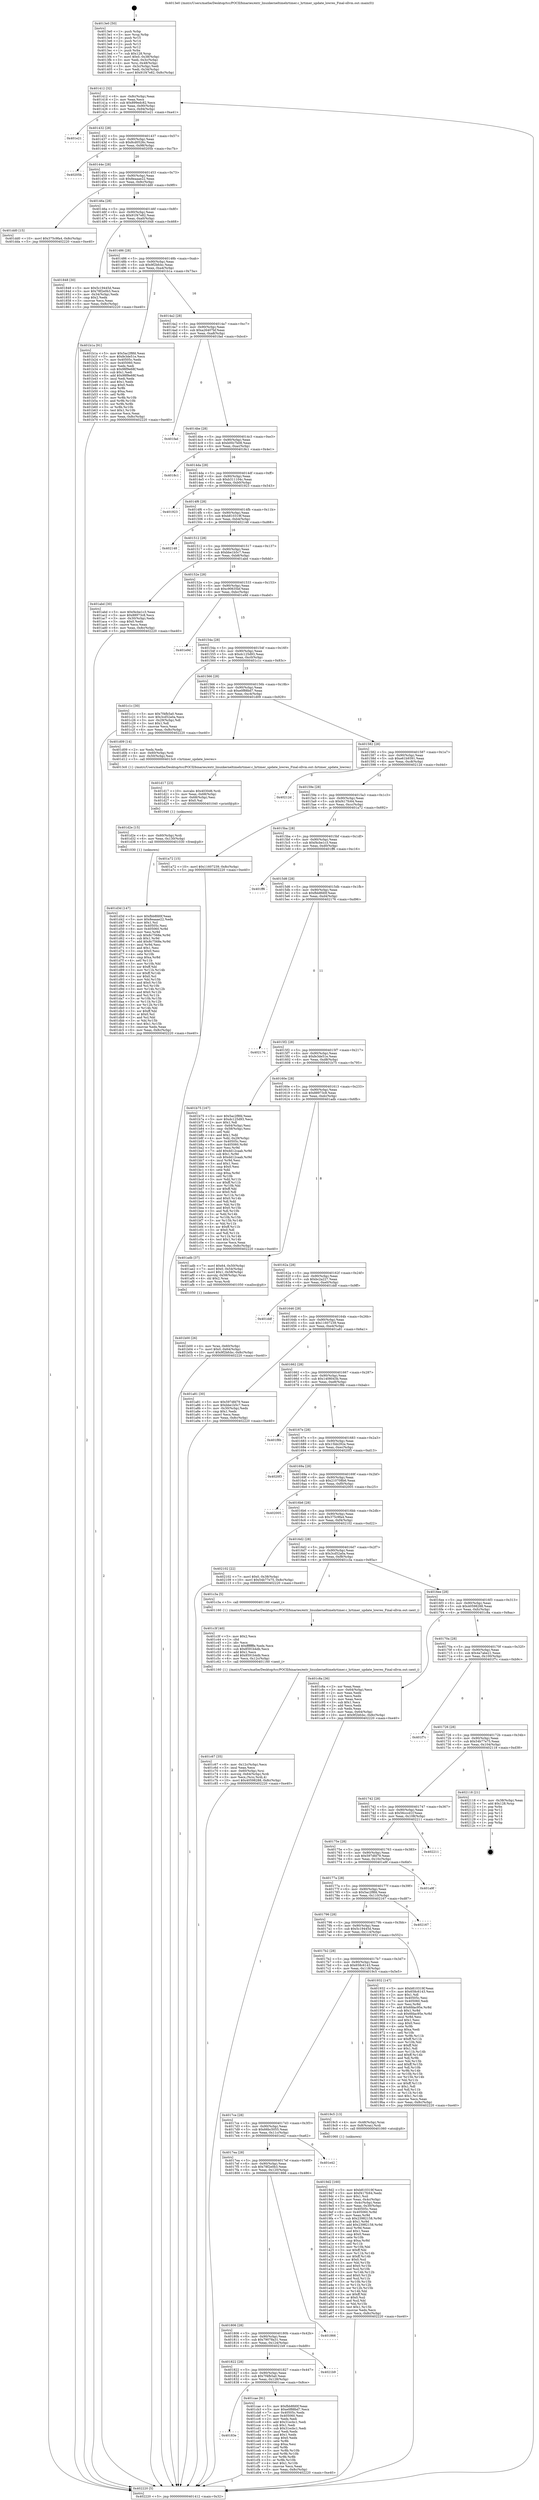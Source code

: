 digraph "0x4013e0" {
  label = "0x4013e0 (/mnt/c/Users/mathe/Desktop/tcc/POCII/binaries/extr_linuxkerneltimehrtimer.c_hrtimer_update_lowres_Final-ollvm.out::main(0))"
  labelloc = "t"
  node[shape=record]

  Entry [label="",width=0.3,height=0.3,shape=circle,fillcolor=black,style=filled]
  "0x401412" [label="{
     0x401412 [32]\l
     | [instrs]\l
     &nbsp;&nbsp;0x401412 \<+6\>: mov -0x8c(%rbp),%eax\l
     &nbsp;&nbsp;0x401418 \<+2\>: mov %eax,%ecx\l
     &nbsp;&nbsp;0x40141a \<+6\>: sub $0x899edc82,%ecx\l
     &nbsp;&nbsp;0x401420 \<+6\>: mov %eax,-0x90(%rbp)\l
     &nbsp;&nbsp;0x401426 \<+6\>: mov %ecx,-0x94(%rbp)\l
     &nbsp;&nbsp;0x40142c \<+6\>: je 0000000000401e21 \<main+0xa41\>\l
  }"]
  "0x401e21" [label="{
     0x401e21\l
  }", style=dashed]
  "0x401432" [label="{
     0x401432 [28]\l
     | [instrs]\l
     &nbsp;&nbsp;0x401432 \<+5\>: jmp 0000000000401437 \<main+0x57\>\l
     &nbsp;&nbsp;0x401437 \<+6\>: mov -0x90(%rbp),%eax\l
     &nbsp;&nbsp;0x40143d \<+5\>: sub $0x8cd0526c,%eax\l
     &nbsp;&nbsp;0x401442 \<+6\>: mov %eax,-0x98(%rbp)\l
     &nbsp;&nbsp;0x401448 \<+6\>: je 000000000040205b \<main+0xc7b\>\l
  }"]
  Exit [label="",width=0.3,height=0.3,shape=circle,fillcolor=black,style=filled,peripheries=2]
  "0x40205b" [label="{
     0x40205b\l
  }", style=dashed]
  "0x40144e" [label="{
     0x40144e [28]\l
     | [instrs]\l
     &nbsp;&nbsp;0x40144e \<+5\>: jmp 0000000000401453 \<main+0x73\>\l
     &nbsp;&nbsp;0x401453 \<+6\>: mov -0x90(%rbp),%eax\l
     &nbsp;&nbsp;0x401459 \<+5\>: sub $0x8eaaae22,%eax\l
     &nbsp;&nbsp;0x40145e \<+6\>: mov %eax,-0x9c(%rbp)\l
     &nbsp;&nbsp;0x401464 \<+6\>: je 0000000000401dd0 \<main+0x9f0\>\l
  }"]
  "0x401d3d" [label="{
     0x401d3d [147]\l
     | [instrs]\l
     &nbsp;&nbsp;0x401d3d \<+5\>: mov $0xfbb8fd0f,%eax\l
     &nbsp;&nbsp;0x401d42 \<+5\>: mov $0x8eaaae22,%edx\l
     &nbsp;&nbsp;0x401d47 \<+2\>: mov $0x1,%cl\l
     &nbsp;&nbsp;0x401d49 \<+7\>: mov 0x40505c,%esi\l
     &nbsp;&nbsp;0x401d50 \<+8\>: mov 0x405060,%r8d\l
     &nbsp;&nbsp;0x401d58 \<+3\>: mov %esi,%r9d\l
     &nbsp;&nbsp;0x401d5b \<+7\>: sub $0x8c7568e,%r9d\l
     &nbsp;&nbsp;0x401d62 \<+4\>: sub $0x1,%r9d\l
     &nbsp;&nbsp;0x401d66 \<+7\>: add $0x8c7568e,%r9d\l
     &nbsp;&nbsp;0x401d6d \<+4\>: imul %r9d,%esi\l
     &nbsp;&nbsp;0x401d71 \<+3\>: and $0x1,%esi\l
     &nbsp;&nbsp;0x401d74 \<+3\>: cmp $0x0,%esi\l
     &nbsp;&nbsp;0x401d77 \<+4\>: sete %r10b\l
     &nbsp;&nbsp;0x401d7b \<+4\>: cmp $0xa,%r8d\l
     &nbsp;&nbsp;0x401d7f \<+4\>: setl %r11b\l
     &nbsp;&nbsp;0x401d83 \<+3\>: mov %r10b,%bl\l
     &nbsp;&nbsp;0x401d86 \<+3\>: xor $0xff,%bl\l
     &nbsp;&nbsp;0x401d89 \<+3\>: mov %r11b,%r14b\l
     &nbsp;&nbsp;0x401d8c \<+4\>: xor $0xff,%r14b\l
     &nbsp;&nbsp;0x401d90 \<+3\>: xor $0x0,%cl\l
     &nbsp;&nbsp;0x401d93 \<+3\>: mov %bl,%r15b\l
     &nbsp;&nbsp;0x401d96 \<+4\>: and $0x0,%r15b\l
     &nbsp;&nbsp;0x401d9a \<+3\>: and %cl,%r10b\l
     &nbsp;&nbsp;0x401d9d \<+3\>: mov %r14b,%r12b\l
     &nbsp;&nbsp;0x401da0 \<+4\>: and $0x0,%r12b\l
     &nbsp;&nbsp;0x401da4 \<+3\>: and %cl,%r11b\l
     &nbsp;&nbsp;0x401da7 \<+3\>: or %r10b,%r15b\l
     &nbsp;&nbsp;0x401daa \<+3\>: or %r11b,%r12b\l
     &nbsp;&nbsp;0x401dad \<+3\>: xor %r12b,%r15b\l
     &nbsp;&nbsp;0x401db0 \<+3\>: or %r14b,%bl\l
     &nbsp;&nbsp;0x401db3 \<+3\>: xor $0xff,%bl\l
     &nbsp;&nbsp;0x401db6 \<+3\>: or $0x0,%cl\l
     &nbsp;&nbsp;0x401db9 \<+2\>: and %cl,%bl\l
     &nbsp;&nbsp;0x401dbb \<+3\>: or %bl,%r15b\l
     &nbsp;&nbsp;0x401dbe \<+4\>: test $0x1,%r15b\l
     &nbsp;&nbsp;0x401dc2 \<+3\>: cmovne %edx,%eax\l
     &nbsp;&nbsp;0x401dc5 \<+6\>: mov %eax,-0x8c(%rbp)\l
     &nbsp;&nbsp;0x401dcb \<+5\>: jmp 0000000000402220 \<main+0xe40\>\l
  }"]
  "0x401dd0" [label="{
     0x401dd0 [15]\l
     | [instrs]\l
     &nbsp;&nbsp;0x401dd0 \<+10\>: movl $0x375c9fa4,-0x8c(%rbp)\l
     &nbsp;&nbsp;0x401dda \<+5\>: jmp 0000000000402220 \<main+0xe40\>\l
  }"]
  "0x40146a" [label="{
     0x40146a [28]\l
     | [instrs]\l
     &nbsp;&nbsp;0x40146a \<+5\>: jmp 000000000040146f \<main+0x8f\>\l
     &nbsp;&nbsp;0x40146f \<+6\>: mov -0x90(%rbp),%eax\l
     &nbsp;&nbsp;0x401475 \<+5\>: sub $0x91f47e82,%eax\l
     &nbsp;&nbsp;0x40147a \<+6\>: mov %eax,-0xa0(%rbp)\l
     &nbsp;&nbsp;0x401480 \<+6\>: je 0000000000401848 \<main+0x468\>\l
  }"]
  "0x401d2e" [label="{
     0x401d2e [15]\l
     | [instrs]\l
     &nbsp;&nbsp;0x401d2e \<+4\>: mov -0x60(%rbp),%rdi\l
     &nbsp;&nbsp;0x401d32 \<+6\>: mov %eax,-0x130(%rbp)\l
     &nbsp;&nbsp;0x401d38 \<+5\>: call 0000000000401030 \<free@plt\>\l
     | [calls]\l
     &nbsp;&nbsp;0x401030 \{1\} (unknown)\l
  }"]
  "0x401848" [label="{
     0x401848 [30]\l
     | [instrs]\l
     &nbsp;&nbsp;0x401848 \<+5\>: mov $0x5c19445d,%eax\l
     &nbsp;&nbsp;0x40184d \<+5\>: mov $0x78f2e0b3,%ecx\l
     &nbsp;&nbsp;0x401852 \<+3\>: mov -0x34(%rbp),%edx\l
     &nbsp;&nbsp;0x401855 \<+3\>: cmp $0x2,%edx\l
     &nbsp;&nbsp;0x401858 \<+3\>: cmovne %ecx,%eax\l
     &nbsp;&nbsp;0x40185b \<+6\>: mov %eax,-0x8c(%rbp)\l
     &nbsp;&nbsp;0x401861 \<+5\>: jmp 0000000000402220 \<main+0xe40\>\l
  }"]
  "0x401486" [label="{
     0x401486 [28]\l
     | [instrs]\l
     &nbsp;&nbsp;0x401486 \<+5\>: jmp 000000000040148b \<main+0xab\>\l
     &nbsp;&nbsp;0x40148b \<+6\>: mov -0x90(%rbp),%eax\l
     &nbsp;&nbsp;0x401491 \<+5\>: sub $0x9f2bfcbc,%eax\l
     &nbsp;&nbsp;0x401496 \<+6\>: mov %eax,-0xa4(%rbp)\l
     &nbsp;&nbsp;0x40149c \<+6\>: je 0000000000401b1a \<main+0x73a\>\l
  }"]
  "0x402220" [label="{
     0x402220 [5]\l
     | [instrs]\l
     &nbsp;&nbsp;0x402220 \<+5\>: jmp 0000000000401412 \<main+0x32\>\l
  }"]
  "0x4013e0" [label="{
     0x4013e0 [50]\l
     | [instrs]\l
     &nbsp;&nbsp;0x4013e0 \<+1\>: push %rbp\l
     &nbsp;&nbsp;0x4013e1 \<+3\>: mov %rsp,%rbp\l
     &nbsp;&nbsp;0x4013e4 \<+2\>: push %r15\l
     &nbsp;&nbsp;0x4013e6 \<+2\>: push %r14\l
     &nbsp;&nbsp;0x4013e8 \<+2\>: push %r13\l
     &nbsp;&nbsp;0x4013ea \<+2\>: push %r12\l
     &nbsp;&nbsp;0x4013ec \<+1\>: push %rbx\l
     &nbsp;&nbsp;0x4013ed \<+7\>: sub $0x128,%rsp\l
     &nbsp;&nbsp;0x4013f4 \<+7\>: movl $0x0,-0x38(%rbp)\l
     &nbsp;&nbsp;0x4013fb \<+3\>: mov %edi,-0x3c(%rbp)\l
     &nbsp;&nbsp;0x4013fe \<+4\>: mov %rsi,-0x48(%rbp)\l
     &nbsp;&nbsp;0x401402 \<+3\>: mov -0x3c(%rbp),%edi\l
     &nbsp;&nbsp;0x401405 \<+3\>: mov %edi,-0x34(%rbp)\l
     &nbsp;&nbsp;0x401408 \<+10\>: movl $0x91f47e82,-0x8c(%rbp)\l
  }"]
  "0x401d17" [label="{
     0x401d17 [23]\l
     | [instrs]\l
     &nbsp;&nbsp;0x401d17 \<+10\>: movabs $0x4030d6,%rdi\l
     &nbsp;&nbsp;0x401d21 \<+3\>: mov %eax,-0x68(%rbp)\l
     &nbsp;&nbsp;0x401d24 \<+3\>: mov -0x68(%rbp),%esi\l
     &nbsp;&nbsp;0x401d27 \<+2\>: mov $0x0,%al\l
     &nbsp;&nbsp;0x401d29 \<+5\>: call 0000000000401040 \<printf@plt\>\l
     | [calls]\l
     &nbsp;&nbsp;0x401040 \{1\} (unknown)\l
  }"]
  "0x401b1a" [label="{
     0x401b1a [91]\l
     | [instrs]\l
     &nbsp;&nbsp;0x401b1a \<+5\>: mov $0x5ac2f8fd,%eax\l
     &nbsp;&nbsp;0x401b1f \<+5\>: mov $0xfe3de51e,%ecx\l
     &nbsp;&nbsp;0x401b24 \<+7\>: mov 0x40505c,%edx\l
     &nbsp;&nbsp;0x401b2b \<+7\>: mov 0x405060,%esi\l
     &nbsp;&nbsp;0x401b32 \<+2\>: mov %edx,%edi\l
     &nbsp;&nbsp;0x401b34 \<+6\>: sub $0x98f9e68f,%edi\l
     &nbsp;&nbsp;0x401b3a \<+3\>: sub $0x1,%edi\l
     &nbsp;&nbsp;0x401b3d \<+6\>: add $0x98f9e68f,%edi\l
     &nbsp;&nbsp;0x401b43 \<+3\>: imul %edi,%edx\l
     &nbsp;&nbsp;0x401b46 \<+3\>: and $0x1,%edx\l
     &nbsp;&nbsp;0x401b49 \<+3\>: cmp $0x0,%edx\l
     &nbsp;&nbsp;0x401b4c \<+4\>: sete %r8b\l
     &nbsp;&nbsp;0x401b50 \<+3\>: cmp $0xa,%esi\l
     &nbsp;&nbsp;0x401b53 \<+4\>: setl %r9b\l
     &nbsp;&nbsp;0x401b57 \<+3\>: mov %r8b,%r10b\l
     &nbsp;&nbsp;0x401b5a \<+3\>: and %r9b,%r10b\l
     &nbsp;&nbsp;0x401b5d \<+3\>: xor %r9b,%r8b\l
     &nbsp;&nbsp;0x401b60 \<+3\>: or %r8b,%r10b\l
     &nbsp;&nbsp;0x401b63 \<+4\>: test $0x1,%r10b\l
     &nbsp;&nbsp;0x401b67 \<+3\>: cmovne %ecx,%eax\l
     &nbsp;&nbsp;0x401b6a \<+6\>: mov %eax,-0x8c(%rbp)\l
     &nbsp;&nbsp;0x401b70 \<+5\>: jmp 0000000000402220 \<main+0xe40\>\l
  }"]
  "0x4014a2" [label="{
     0x4014a2 [28]\l
     | [instrs]\l
     &nbsp;&nbsp;0x4014a2 \<+5\>: jmp 00000000004014a7 \<main+0xc7\>\l
     &nbsp;&nbsp;0x4014a7 \<+6\>: mov -0x90(%rbp),%eax\l
     &nbsp;&nbsp;0x4014ad \<+5\>: sub $0xa26407bf,%eax\l
     &nbsp;&nbsp;0x4014b2 \<+6\>: mov %eax,-0xa8(%rbp)\l
     &nbsp;&nbsp;0x4014b8 \<+6\>: je 0000000000401fad \<main+0xbcd\>\l
  }"]
  "0x40183e" [label="{
     0x40183e\l
  }", style=dashed]
  "0x401fad" [label="{
     0x401fad\l
  }", style=dashed]
  "0x4014be" [label="{
     0x4014be [28]\l
     | [instrs]\l
     &nbsp;&nbsp;0x4014be \<+5\>: jmp 00000000004014c3 \<main+0xe3\>\l
     &nbsp;&nbsp;0x4014c3 \<+6\>: mov -0x90(%rbp),%eax\l
     &nbsp;&nbsp;0x4014c9 \<+5\>: sub $0xb00c7b08,%eax\l
     &nbsp;&nbsp;0x4014ce \<+6\>: mov %eax,-0xac(%rbp)\l
     &nbsp;&nbsp;0x4014d4 \<+6\>: je 00000000004018c1 \<main+0x4e1\>\l
  }"]
  "0x401cae" [label="{
     0x401cae [91]\l
     | [instrs]\l
     &nbsp;&nbsp;0x401cae \<+5\>: mov $0xfbb8fd0f,%eax\l
     &nbsp;&nbsp;0x401cb3 \<+5\>: mov $0xe0f88bd7,%ecx\l
     &nbsp;&nbsp;0x401cb8 \<+7\>: mov 0x40505c,%edx\l
     &nbsp;&nbsp;0x401cbf \<+7\>: mov 0x405060,%esi\l
     &nbsp;&nbsp;0x401cc6 \<+2\>: mov %edx,%edi\l
     &nbsp;&nbsp;0x401cc8 \<+6\>: add $0x31ecbc1,%edi\l
     &nbsp;&nbsp;0x401cce \<+3\>: sub $0x1,%edi\l
     &nbsp;&nbsp;0x401cd1 \<+6\>: sub $0x31ecbc1,%edi\l
     &nbsp;&nbsp;0x401cd7 \<+3\>: imul %edi,%edx\l
     &nbsp;&nbsp;0x401cda \<+3\>: and $0x1,%edx\l
     &nbsp;&nbsp;0x401cdd \<+3\>: cmp $0x0,%edx\l
     &nbsp;&nbsp;0x401ce0 \<+4\>: sete %r8b\l
     &nbsp;&nbsp;0x401ce4 \<+3\>: cmp $0xa,%esi\l
     &nbsp;&nbsp;0x401ce7 \<+4\>: setl %r9b\l
     &nbsp;&nbsp;0x401ceb \<+3\>: mov %r8b,%r10b\l
     &nbsp;&nbsp;0x401cee \<+3\>: and %r9b,%r10b\l
     &nbsp;&nbsp;0x401cf1 \<+3\>: xor %r9b,%r8b\l
     &nbsp;&nbsp;0x401cf4 \<+3\>: or %r8b,%r10b\l
     &nbsp;&nbsp;0x401cf7 \<+4\>: test $0x1,%r10b\l
     &nbsp;&nbsp;0x401cfb \<+3\>: cmovne %ecx,%eax\l
     &nbsp;&nbsp;0x401cfe \<+6\>: mov %eax,-0x8c(%rbp)\l
     &nbsp;&nbsp;0x401d04 \<+5\>: jmp 0000000000402220 \<main+0xe40\>\l
  }"]
  "0x4018c1" [label="{
     0x4018c1\l
  }", style=dashed]
  "0x4014da" [label="{
     0x4014da [28]\l
     | [instrs]\l
     &nbsp;&nbsp;0x4014da \<+5\>: jmp 00000000004014df \<main+0xff\>\l
     &nbsp;&nbsp;0x4014df \<+6\>: mov -0x90(%rbp),%eax\l
     &nbsp;&nbsp;0x4014e5 \<+5\>: sub $0xb311104c,%eax\l
     &nbsp;&nbsp;0x4014ea \<+6\>: mov %eax,-0xb0(%rbp)\l
     &nbsp;&nbsp;0x4014f0 \<+6\>: je 0000000000401923 \<main+0x543\>\l
  }"]
  "0x401822" [label="{
     0x401822 [28]\l
     | [instrs]\l
     &nbsp;&nbsp;0x401822 \<+5\>: jmp 0000000000401827 \<main+0x447\>\l
     &nbsp;&nbsp;0x401827 \<+6\>: mov -0x90(%rbp),%eax\l
     &nbsp;&nbsp;0x40182d \<+5\>: sub $0x7f4fb5a0,%eax\l
     &nbsp;&nbsp;0x401832 \<+6\>: mov %eax,-0x128(%rbp)\l
     &nbsp;&nbsp;0x401838 \<+6\>: je 0000000000401cae \<main+0x8ce\>\l
  }"]
  "0x401923" [label="{
     0x401923\l
  }", style=dashed]
  "0x4014f6" [label="{
     0x4014f6 [28]\l
     | [instrs]\l
     &nbsp;&nbsp;0x4014f6 \<+5\>: jmp 00000000004014fb \<main+0x11b\>\l
     &nbsp;&nbsp;0x4014fb \<+6\>: mov -0x90(%rbp),%eax\l
     &nbsp;&nbsp;0x401501 \<+5\>: sub $0xb810319f,%eax\l
     &nbsp;&nbsp;0x401506 \<+6\>: mov %eax,-0xb4(%rbp)\l
     &nbsp;&nbsp;0x40150c \<+6\>: je 0000000000402148 \<main+0xd68\>\l
  }"]
  "0x4021b9" [label="{
     0x4021b9\l
  }", style=dashed]
  "0x402148" [label="{
     0x402148\l
  }", style=dashed]
  "0x401512" [label="{
     0x401512 [28]\l
     | [instrs]\l
     &nbsp;&nbsp;0x401512 \<+5\>: jmp 0000000000401517 \<main+0x137\>\l
     &nbsp;&nbsp;0x401517 \<+6\>: mov -0x90(%rbp),%eax\l
     &nbsp;&nbsp;0x40151d \<+5\>: sub $0xbbe1b5c7,%eax\l
     &nbsp;&nbsp;0x401522 \<+6\>: mov %eax,-0xb8(%rbp)\l
     &nbsp;&nbsp;0x401528 \<+6\>: je 0000000000401abd \<main+0x6dd\>\l
  }"]
  "0x401806" [label="{
     0x401806 [28]\l
     | [instrs]\l
     &nbsp;&nbsp;0x401806 \<+5\>: jmp 000000000040180b \<main+0x42b\>\l
     &nbsp;&nbsp;0x40180b \<+6\>: mov -0x90(%rbp),%eax\l
     &nbsp;&nbsp;0x401811 \<+5\>: sub $0x79078a31,%eax\l
     &nbsp;&nbsp;0x401816 \<+6\>: mov %eax,-0x124(%rbp)\l
     &nbsp;&nbsp;0x40181c \<+6\>: je 00000000004021b9 \<main+0xdd9\>\l
  }"]
  "0x401abd" [label="{
     0x401abd [30]\l
     | [instrs]\l
     &nbsp;&nbsp;0x401abd \<+5\>: mov $0xf4cbe1c3,%eax\l
     &nbsp;&nbsp;0x401ac2 \<+5\>: mov $0x88973c8,%ecx\l
     &nbsp;&nbsp;0x401ac7 \<+3\>: mov -0x30(%rbp),%edx\l
     &nbsp;&nbsp;0x401aca \<+3\>: cmp $0x0,%edx\l
     &nbsp;&nbsp;0x401acd \<+3\>: cmove %ecx,%eax\l
     &nbsp;&nbsp;0x401ad0 \<+6\>: mov %eax,-0x8c(%rbp)\l
     &nbsp;&nbsp;0x401ad6 \<+5\>: jmp 0000000000402220 \<main+0xe40\>\l
  }"]
  "0x40152e" [label="{
     0x40152e [28]\l
     | [instrs]\l
     &nbsp;&nbsp;0x40152e \<+5\>: jmp 0000000000401533 \<main+0x153\>\l
     &nbsp;&nbsp;0x401533 \<+6\>: mov -0x90(%rbp),%eax\l
     &nbsp;&nbsp;0x401539 \<+5\>: sub $0xc90635bf,%eax\l
     &nbsp;&nbsp;0x40153e \<+6\>: mov %eax,-0xbc(%rbp)\l
     &nbsp;&nbsp;0x401544 \<+6\>: je 0000000000401e9d \<main+0xabd\>\l
  }"]
  "0x401866" [label="{
     0x401866\l
  }", style=dashed]
  "0x401e9d" [label="{
     0x401e9d\l
  }", style=dashed]
  "0x40154a" [label="{
     0x40154a [28]\l
     | [instrs]\l
     &nbsp;&nbsp;0x40154a \<+5\>: jmp 000000000040154f \<main+0x16f\>\l
     &nbsp;&nbsp;0x40154f \<+6\>: mov -0x90(%rbp),%eax\l
     &nbsp;&nbsp;0x401555 \<+5\>: sub $0xdc125d93,%eax\l
     &nbsp;&nbsp;0x40155a \<+6\>: mov %eax,-0xc0(%rbp)\l
     &nbsp;&nbsp;0x401560 \<+6\>: je 0000000000401c1c \<main+0x83c\>\l
  }"]
  "0x4017ea" [label="{
     0x4017ea [28]\l
     | [instrs]\l
     &nbsp;&nbsp;0x4017ea \<+5\>: jmp 00000000004017ef \<main+0x40f\>\l
     &nbsp;&nbsp;0x4017ef \<+6\>: mov -0x90(%rbp),%eax\l
     &nbsp;&nbsp;0x4017f5 \<+5\>: sub $0x78f2e0b3,%eax\l
     &nbsp;&nbsp;0x4017fa \<+6\>: mov %eax,-0x120(%rbp)\l
     &nbsp;&nbsp;0x401800 \<+6\>: je 0000000000401866 \<main+0x486\>\l
  }"]
  "0x401c1c" [label="{
     0x401c1c [30]\l
     | [instrs]\l
     &nbsp;&nbsp;0x401c1c \<+5\>: mov $0x7f4fb5a0,%eax\l
     &nbsp;&nbsp;0x401c21 \<+5\>: mov $0x3cd52a0a,%ecx\l
     &nbsp;&nbsp;0x401c26 \<+3\>: mov -0x29(%rbp),%dl\l
     &nbsp;&nbsp;0x401c29 \<+3\>: test $0x1,%dl\l
     &nbsp;&nbsp;0x401c2c \<+3\>: cmovne %ecx,%eax\l
     &nbsp;&nbsp;0x401c2f \<+6\>: mov %eax,-0x8c(%rbp)\l
     &nbsp;&nbsp;0x401c35 \<+5\>: jmp 0000000000402220 \<main+0xe40\>\l
  }"]
  "0x401566" [label="{
     0x401566 [28]\l
     | [instrs]\l
     &nbsp;&nbsp;0x401566 \<+5\>: jmp 000000000040156b \<main+0x18b\>\l
     &nbsp;&nbsp;0x40156b \<+6\>: mov -0x90(%rbp),%eax\l
     &nbsp;&nbsp;0x401571 \<+5\>: sub $0xe0f88bd7,%eax\l
     &nbsp;&nbsp;0x401576 \<+6\>: mov %eax,-0xc4(%rbp)\l
     &nbsp;&nbsp;0x40157c \<+6\>: je 0000000000401d09 \<main+0x929\>\l
  }"]
  "0x401e42" [label="{
     0x401e42\l
  }", style=dashed]
  "0x401d09" [label="{
     0x401d09 [14]\l
     | [instrs]\l
     &nbsp;&nbsp;0x401d09 \<+2\>: xor %edx,%edx\l
     &nbsp;&nbsp;0x401d0b \<+4\>: mov -0x60(%rbp),%rdi\l
     &nbsp;&nbsp;0x401d0f \<+3\>: mov -0x50(%rbp),%esi\l
     &nbsp;&nbsp;0x401d12 \<+5\>: call 00000000004013c0 \<hrtimer_update_lowres\>\l
     | [calls]\l
     &nbsp;&nbsp;0x4013c0 \{1\} (/mnt/c/Users/mathe/Desktop/tcc/POCII/binaries/extr_linuxkerneltimehrtimer.c_hrtimer_update_lowres_Final-ollvm.out::hrtimer_update_lowres)\l
  }"]
  "0x401582" [label="{
     0x401582 [28]\l
     | [instrs]\l
     &nbsp;&nbsp;0x401582 \<+5\>: jmp 0000000000401587 \<main+0x1a7\>\l
     &nbsp;&nbsp;0x401587 \<+6\>: mov -0x90(%rbp),%eax\l
     &nbsp;&nbsp;0x40158d \<+5\>: sub $0xe61b9391,%eax\l
     &nbsp;&nbsp;0x401592 \<+6\>: mov %eax,-0xc8(%rbp)\l
     &nbsp;&nbsp;0x401598 \<+6\>: je 000000000040212d \<main+0xd4d\>\l
  }"]
  "0x401c67" [label="{
     0x401c67 [35]\l
     | [instrs]\l
     &nbsp;&nbsp;0x401c67 \<+6\>: mov -0x12c(%rbp),%ecx\l
     &nbsp;&nbsp;0x401c6d \<+3\>: imul %eax,%ecx\l
     &nbsp;&nbsp;0x401c70 \<+4\>: mov -0x60(%rbp),%rsi\l
     &nbsp;&nbsp;0x401c74 \<+4\>: movslq -0x64(%rbp),%rdi\l
     &nbsp;&nbsp;0x401c78 \<+3\>: mov %ecx,(%rsi,%rdi,4)\l
     &nbsp;&nbsp;0x401c7b \<+10\>: movl $0x40598288,-0x8c(%rbp)\l
     &nbsp;&nbsp;0x401c85 \<+5\>: jmp 0000000000402220 \<main+0xe40\>\l
  }"]
  "0x40212d" [label="{
     0x40212d\l
  }", style=dashed]
  "0x40159e" [label="{
     0x40159e [28]\l
     | [instrs]\l
     &nbsp;&nbsp;0x40159e \<+5\>: jmp 00000000004015a3 \<main+0x1c3\>\l
     &nbsp;&nbsp;0x4015a3 \<+6\>: mov -0x90(%rbp),%eax\l
     &nbsp;&nbsp;0x4015a9 \<+5\>: sub $0xf417fc64,%eax\l
     &nbsp;&nbsp;0x4015ae \<+6\>: mov %eax,-0xcc(%rbp)\l
     &nbsp;&nbsp;0x4015b4 \<+6\>: je 0000000000401a72 \<main+0x692\>\l
  }"]
  "0x401c3f" [label="{
     0x401c3f [40]\l
     | [instrs]\l
     &nbsp;&nbsp;0x401c3f \<+5\>: mov $0x2,%ecx\l
     &nbsp;&nbsp;0x401c44 \<+1\>: cltd\l
     &nbsp;&nbsp;0x401c45 \<+2\>: idiv %ecx\l
     &nbsp;&nbsp;0x401c47 \<+6\>: imul $0xfffffffe,%edx,%ecx\l
     &nbsp;&nbsp;0x401c4d \<+6\>: sub $0x8591b4db,%ecx\l
     &nbsp;&nbsp;0x401c53 \<+3\>: add $0x1,%ecx\l
     &nbsp;&nbsp;0x401c56 \<+6\>: add $0x8591b4db,%ecx\l
     &nbsp;&nbsp;0x401c5c \<+6\>: mov %ecx,-0x12c(%rbp)\l
     &nbsp;&nbsp;0x401c62 \<+5\>: call 0000000000401160 \<next_i\>\l
     | [calls]\l
     &nbsp;&nbsp;0x401160 \{1\} (/mnt/c/Users/mathe/Desktop/tcc/POCII/binaries/extr_linuxkerneltimehrtimer.c_hrtimer_update_lowres_Final-ollvm.out::next_i)\l
  }"]
  "0x401a72" [label="{
     0x401a72 [15]\l
     | [instrs]\l
     &nbsp;&nbsp;0x401a72 \<+10\>: movl $0x11607239,-0x8c(%rbp)\l
     &nbsp;&nbsp;0x401a7c \<+5\>: jmp 0000000000402220 \<main+0xe40\>\l
  }"]
  "0x4015ba" [label="{
     0x4015ba [28]\l
     | [instrs]\l
     &nbsp;&nbsp;0x4015ba \<+5\>: jmp 00000000004015bf \<main+0x1df\>\l
     &nbsp;&nbsp;0x4015bf \<+6\>: mov -0x90(%rbp),%eax\l
     &nbsp;&nbsp;0x4015c5 \<+5\>: sub $0xf4cbe1c3,%eax\l
     &nbsp;&nbsp;0x4015ca \<+6\>: mov %eax,-0xd0(%rbp)\l
     &nbsp;&nbsp;0x4015d0 \<+6\>: je 0000000000401ff6 \<main+0xc16\>\l
  }"]
  "0x401b00" [label="{
     0x401b00 [26]\l
     | [instrs]\l
     &nbsp;&nbsp;0x401b00 \<+4\>: mov %rax,-0x60(%rbp)\l
     &nbsp;&nbsp;0x401b04 \<+7\>: movl $0x0,-0x64(%rbp)\l
     &nbsp;&nbsp;0x401b0b \<+10\>: movl $0x9f2bfcbc,-0x8c(%rbp)\l
     &nbsp;&nbsp;0x401b15 \<+5\>: jmp 0000000000402220 \<main+0xe40\>\l
  }"]
  "0x401ff6" [label="{
     0x401ff6\l
  }", style=dashed]
  "0x4015d6" [label="{
     0x4015d6 [28]\l
     | [instrs]\l
     &nbsp;&nbsp;0x4015d6 \<+5\>: jmp 00000000004015db \<main+0x1fb\>\l
     &nbsp;&nbsp;0x4015db \<+6\>: mov -0x90(%rbp),%eax\l
     &nbsp;&nbsp;0x4015e1 \<+5\>: sub $0xfbb8fd0f,%eax\l
     &nbsp;&nbsp;0x4015e6 \<+6\>: mov %eax,-0xd4(%rbp)\l
     &nbsp;&nbsp;0x4015ec \<+6\>: je 0000000000402176 \<main+0xd96\>\l
  }"]
  "0x4019d2" [label="{
     0x4019d2 [160]\l
     | [instrs]\l
     &nbsp;&nbsp;0x4019d2 \<+5\>: mov $0xb810319f,%ecx\l
     &nbsp;&nbsp;0x4019d7 \<+5\>: mov $0xf417fc64,%edx\l
     &nbsp;&nbsp;0x4019dc \<+3\>: mov $0x1,%sil\l
     &nbsp;&nbsp;0x4019df \<+3\>: mov %eax,-0x4c(%rbp)\l
     &nbsp;&nbsp;0x4019e2 \<+3\>: mov -0x4c(%rbp),%eax\l
     &nbsp;&nbsp;0x4019e5 \<+3\>: mov %eax,-0x30(%rbp)\l
     &nbsp;&nbsp;0x4019e8 \<+7\>: mov 0x40505c,%eax\l
     &nbsp;&nbsp;0x4019ef \<+8\>: mov 0x405060,%r8d\l
     &nbsp;&nbsp;0x4019f7 \<+3\>: mov %eax,%r9d\l
     &nbsp;&nbsp;0x4019fa \<+7\>: sub $0x23982158,%r9d\l
     &nbsp;&nbsp;0x401a01 \<+4\>: sub $0x1,%r9d\l
     &nbsp;&nbsp;0x401a05 \<+7\>: add $0x23982158,%r9d\l
     &nbsp;&nbsp;0x401a0c \<+4\>: imul %r9d,%eax\l
     &nbsp;&nbsp;0x401a10 \<+3\>: and $0x1,%eax\l
     &nbsp;&nbsp;0x401a13 \<+3\>: cmp $0x0,%eax\l
     &nbsp;&nbsp;0x401a16 \<+4\>: sete %r10b\l
     &nbsp;&nbsp;0x401a1a \<+4\>: cmp $0xa,%r8d\l
     &nbsp;&nbsp;0x401a1e \<+4\>: setl %r11b\l
     &nbsp;&nbsp;0x401a22 \<+3\>: mov %r10b,%bl\l
     &nbsp;&nbsp;0x401a25 \<+3\>: xor $0xff,%bl\l
     &nbsp;&nbsp;0x401a28 \<+3\>: mov %r11b,%r14b\l
     &nbsp;&nbsp;0x401a2b \<+4\>: xor $0xff,%r14b\l
     &nbsp;&nbsp;0x401a2f \<+4\>: xor $0x0,%sil\l
     &nbsp;&nbsp;0x401a33 \<+3\>: mov %bl,%r15b\l
     &nbsp;&nbsp;0x401a36 \<+4\>: and $0x0,%r15b\l
     &nbsp;&nbsp;0x401a3a \<+3\>: and %sil,%r10b\l
     &nbsp;&nbsp;0x401a3d \<+3\>: mov %r14b,%r12b\l
     &nbsp;&nbsp;0x401a40 \<+4\>: and $0x0,%r12b\l
     &nbsp;&nbsp;0x401a44 \<+3\>: and %sil,%r11b\l
     &nbsp;&nbsp;0x401a47 \<+3\>: or %r10b,%r15b\l
     &nbsp;&nbsp;0x401a4a \<+3\>: or %r11b,%r12b\l
     &nbsp;&nbsp;0x401a4d \<+3\>: xor %r12b,%r15b\l
     &nbsp;&nbsp;0x401a50 \<+3\>: or %r14b,%bl\l
     &nbsp;&nbsp;0x401a53 \<+3\>: xor $0xff,%bl\l
     &nbsp;&nbsp;0x401a56 \<+4\>: or $0x0,%sil\l
     &nbsp;&nbsp;0x401a5a \<+3\>: and %sil,%bl\l
     &nbsp;&nbsp;0x401a5d \<+3\>: or %bl,%r15b\l
     &nbsp;&nbsp;0x401a60 \<+4\>: test $0x1,%r15b\l
     &nbsp;&nbsp;0x401a64 \<+3\>: cmovne %edx,%ecx\l
     &nbsp;&nbsp;0x401a67 \<+6\>: mov %ecx,-0x8c(%rbp)\l
     &nbsp;&nbsp;0x401a6d \<+5\>: jmp 0000000000402220 \<main+0xe40\>\l
  }"]
  "0x402176" [label="{
     0x402176\l
  }", style=dashed]
  "0x4015f2" [label="{
     0x4015f2 [28]\l
     | [instrs]\l
     &nbsp;&nbsp;0x4015f2 \<+5\>: jmp 00000000004015f7 \<main+0x217\>\l
     &nbsp;&nbsp;0x4015f7 \<+6\>: mov -0x90(%rbp),%eax\l
     &nbsp;&nbsp;0x4015fd \<+5\>: sub $0xfe3de51e,%eax\l
     &nbsp;&nbsp;0x401602 \<+6\>: mov %eax,-0xd8(%rbp)\l
     &nbsp;&nbsp;0x401608 \<+6\>: je 0000000000401b75 \<main+0x795\>\l
  }"]
  "0x4017ce" [label="{
     0x4017ce [28]\l
     | [instrs]\l
     &nbsp;&nbsp;0x4017ce \<+5\>: jmp 00000000004017d3 \<main+0x3f3\>\l
     &nbsp;&nbsp;0x4017d3 \<+6\>: mov -0x90(%rbp),%eax\l
     &nbsp;&nbsp;0x4017d9 \<+5\>: sub $0x66bc5055,%eax\l
     &nbsp;&nbsp;0x4017de \<+6\>: mov %eax,-0x11c(%rbp)\l
     &nbsp;&nbsp;0x4017e4 \<+6\>: je 0000000000401e42 \<main+0xa62\>\l
  }"]
  "0x401b75" [label="{
     0x401b75 [167]\l
     | [instrs]\l
     &nbsp;&nbsp;0x401b75 \<+5\>: mov $0x5ac2f8fd,%eax\l
     &nbsp;&nbsp;0x401b7a \<+5\>: mov $0xdc125d93,%ecx\l
     &nbsp;&nbsp;0x401b7f \<+2\>: mov $0x1,%dl\l
     &nbsp;&nbsp;0x401b81 \<+3\>: mov -0x64(%rbp),%esi\l
     &nbsp;&nbsp;0x401b84 \<+3\>: cmp -0x58(%rbp),%esi\l
     &nbsp;&nbsp;0x401b87 \<+4\>: setl %dil\l
     &nbsp;&nbsp;0x401b8b \<+4\>: and $0x1,%dil\l
     &nbsp;&nbsp;0x401b8f \<+4\>: mov %dil,-0x29(%rbp)\l
     &nbsp;&nbsp;0x401b93 \<+7\>: mov 0x40505c,%esi\l
     &nbsp;&nbsp;0x401b9a \<+8\>: mov 0x405060,%r8d\l
     &nbsp;&nbsp;0x401ba2 \<+3\>: mov %esi,%r9d\l
     &nbsp;&nbsp;0x401ba5 \<+7\>: add $0xdd12caab,%r9d\l
     &nbsp;&nbsp;0x401bac \<+4\>: sub $0x1,%r9d\l
     &nbsp;&nbsp;0x401bb0 \<+7\>: sub $0xdd12caab,%r9d\l
     &nbsp;&nbsp;0x401bb7 \<+4\>: imul %r9d,%esi\l
     &nbsp;&nbsp;0x401bbb \<+3\>: and $0x1,%esi\l
     &nbsp;&nbsp;0x401bbe \<+3\>: cmp $0x0,%esi\l
     &nbsp;&nbsp;0x401bc1 \<+4\>: sete %dil\l
     &nbsp;&nbsp;0x401bc5 \<+4\>: cmp $0xa,%r8d\l
     &nbsp;&nbsp;0x401bc9 \<+4\>: setl %r10b\l
     &nbsp;&nbsp;0x401bcd \<+3\>: mov %dil,%r11b\l
     &nbsp;&nbsp;0x401bd0 \<+4\>: xor $0xff,%r11b\l
     &nbsp;&nbsp;0x401bd4 \<+3\>: mov %r10b,%bl\l
     &nbsp;&nbsp;0x401bd7 \<+3\>: xor $0xff,%bl\l
     &nbsp;&nbsp;0x401bda \<+3\>: xor $0x0,%dl\l
     &nbsp;&nbsp;0x401bdd \<+3\>: mov %r11b,%r14b\l
     &nbsp;&nbsp;0x401be0 \<+4\>: and $0x0,%r14b\l
     &nbsp;&nbsp;0x401be4 \<+3\>: and %dl,%dil\l
     &nbsp;&nbsp;0x401be7 \<+3\>: mov %bl,%r15b\l
     &nbsp;&nbsp;0x401bea \<+4\>: and $0x0,%r15b\l
     &nbsp;&nbsp;0x401bee \<+3\>: and %dl,%r10b\l
     &nbsp;&nbsp;0x401bf1 \<+3\>: or %dil,%r14b\l
     &nbsp;&nbsp;0x401bf4 \<+3\>: or %r10b,%r15b\l
     &nbsp;&nbsp;0x401bf7 \<+3\>: xor %r15b,%r14b\l
     &nbsp;&nbsp;0x401bfa \<+3\>: or %bl,%r11b\l
     &nbsp;&nbsp;0x401bfd \<+4\>: xor $0xff,%r11b\l
     &nbsp;&nbsp;0x401c01 \<+3\>: or $0x0,%dl\l
     &nbsp;&nbsp;0x401c04 \<+3\>: and %dl,%r11b\l
     &nbsp;&nbsp;0x401c07 \<+3\>: or %r11b,%r14b\l
     &nbsp;&nbsp;0x401c0a \<+4\>: test $0x1,%r14b\l
     &nbsp;&nbsp;0x401c0e \<+3\>: cmovne %ecx,%eax\l
     &nbsp;&nbsp;0x401c11 \<+6\>: mov %eax,-0x8c(%rbp)\l
     &nbsp;&nbsp;0x401c17 \<+5\>: jmp 0000000000402220 \<main+0xe40\>\l
  }"]
  "0x40160e" [label="{
     0x40160e [28]\l
     | [instrs]\l
     &nbsp;&nbsp;0x40160e \<+5\>: jmp 0000000000401613 \<main+0x233\>\l
     &nbsp;&nbsp;0x401613 \<+6\>: mov -0x90(%rbp),%eax\l
     &nbsp;&nbsp;0x401619 \<+5\>: sub $0x88973c8,%eax\l
     &nbsp;&nbsp;0x40161e \<+6\>: mov %eax,-0xdc(%rbp)\l
     &nbsp;&nbsp;0x401624 \<+6\>: je 0000000000401adb \<main+0x6fb\>\l
  }"]
  "0x4019c5" [label="{
     0x4019c5 [13]\l
     | [instrs]\l
     &nbsp;&nbsp;0x4019c5 \<+4\>: mov -0x48(%rbp),%rax\l
     &nbsp;&nbsp;0x4019c9 \<+4\>: mov 0x8(%rax),%rdi\l
     &nbsp;&nbsp;0x4019cd \<+5\>: call 0000000000401060 \<atoi@plt\>\l
     | [calls]\l
     &nbsp;&nbsp;0x401060 \{1\} (unknown)\l
  }"]
  "0x401adb" [label="{
     0x401adb [37]\l
     | [instrs]\l
     &nbsp;&nbsp;0x401adb \<+7\>: movl $0x64,-0x50(%rbp)\l
     &nbsp;&nbsp;0x401ae2 \<+7\>: movl $0x0,-0x54(%rbp)\l
     &nbsp;&nbsp;0x401ae9 \<+7\>: movl $0x1,-0x58(%rbp)\l
     &nbsp;&nbsp;0x401af0 \<+4\>: movslq -0x58(%rbp),%rax\l
     &nbsp;&nbsp;0x401af4 \<+4\>: shl $0x2,%rax\l
     &nbsp;&nbsp;0x401af8 \<+3\>: mov %rax,%rdi\l
     &nbsp;&nbsp;0x401afb \<+5\>: call 0000000000401050 \<malloc@plt\>\l
     | [calls]\l
     &nbsp;&nbsp;0x401050 \{1\} (unknown)\l
  }"]
  "0x40162a" [label="{
     0x40162a [28]\l
     | [instrs]\l
     &nbsp;&nbsp;0x40162a \<+5\>: jmp 000000000040162f \<main+0x24f\>\l
     &nbsp;&nbsp;0x40162f \<+6\>: mov -0x90(%rbp),%eax\l
     &nbsp;&nbsp;0x401635 \<+5\>: sub $0xbc2a227,%eax\l
     &nbsp;&nbsp;0x40163a \<+6\>: mov %eax,-0xe0(%rbp)\l
     &nbsp;&nbsp;0x401640 \<+6\>: je 0000000000401ddf \<main+0x9ff\>\l
  }"]
  "0x4017b2" [label="{
     0x4017b2 [28]\l
     | [instrs]\l
     &nbsp;&nbsp;0x4017b2 \<+5\>: jmp 00000000004017b7 \<main+0x3d7\>\l
     &nbsp;&nbsp;0x4017b7 \<+6\>: mov -0x90(%rbp),%eax\l
     &nbsp;&nbsp;0x4017bd \<+5\>: sub $0x658c6143,%eax\l
     &nbsp;&nbsp;0x4017c2 \<+6\>: mov %eax,-0x118(%rbp)\l
     &nbsp;&nbsp;0x4017c8 \<+6\>: je 00000000004019c5 \<main+0x5e5\>\l
  }"]
  "0x401ddf" [label="{
     0x401ddf\l
  }", style=dashed]
  "0x401646" [label="{
     0x401646 [28]\l
     | [instrs]\l
     &nbsp;&nbsp;0x401646 \<+5\>: jmp 000000000040164b \<main+0x26b\>\l
     &nbsp;&nbsp;0x40164b \<+6\>: mov -0x90(%rbp),%eax\l
     &nbsp;&nbsp;0x401651 \<+5\>: sub $0x11607239,%eax\l
     &nbsp;&nbsp;0x401656 \<+6\>: mov %eax,-0xe4(%rbp)\l
     &nbsp;&nbsp;0x40165c \<+6\>: je 0000000000401a81 \<main+0x6a1\>\l
  }"]
  "0x401932" [label="{
     0x401932 [147]\l
     | [instrs]\l
     &nbsp;&nbsp;0x401932 \<+5\>: mov $0xb810319f,%eax\l
     &nbsp;&nbsp;0x401937 \<+5\>: mov $0x658c6143,%ecx\l
     &nbsp;&nbsp;0x40193c \<+2\>: mov $0x1,%dl\l
     &nbsp;&nbsp;0x40193e \<+7\>: mov 0x40505c,%esi\l
     &nbsp;&nbsp;0x401945 \<+7\>: mov 0x405060,%edi\l
     &nbsp;&nbsp;0x40194c \<+3\>: mov %esi,%r8d\l
     &nbsp;&nbsp;0x40194f \<+7\>: add $0x6fdac95e,%r8d\l
     &nbsp;&nbsp;0x401956 \<+4\>: sub $0x1,%r8d\l
     &nbsp;&nbsp;0x40195a \<+7\>: sub $0x6fdac95e,%r8d\l
     &nbsp;&nbsp;0x401961 \<+4\>: imul %r8d,%esi\l
     &nbsp;&nbsp;0x401965 \<+3\>: and $0x1,%esi\l
     &nbsp;&nbsp;0x401968 \<+3\>: cmp $0x0,%esi\l
     &nbsp;&nbsp;0x40196b \<+4\>: sete %r9b\l
     &nbsp;&nbsp;0x40196f \<+3\>: cmp $0xa,%edi\l
     &nbsp;&nbsp;0x401972 \<+4\>: setl %r10b\l
     &nbsp;&nbsp;0x401976 \<+3\>: mov %r9b,%r11b\l
     &nbsp;&nbsp;0x401979 \<+4\>: xor $0xff,%r11b\l
     &nbsp;&nbsp;0x40197d \<+3\>: mov %r10b,%bl\l
     &nbsp;&nbsp;0x401980 \<+3\>: xor $0xff,%bl\l
     &nbsp;&nbsp;0x401983 \<+3\>: xor $0x1,%dl\l
     &nbsp;&nbsp;0x401986 \<+3\>: mov %r11b,%r14b\l
     &nbsp;&nbsp;0x401989 \<+4\>: and $0xff,%r14b\l
     &nbsp;&nbsp;0x40198d \<+3\>: and %dl,%r9b\l
     &nbsp;&nbsp;0x401990 \<+3\>: mov %bl,%r15b\l
     &nbsp;&nbsp;0x401993 \<+4\>: and $0xff,%r15b\l
     &nbsp;&nbsp;0x401997 \<+3\>: and %dl,%r10b\l
     &nbsp;&nbsp;0x40199a \<+3\>: or %r9b,%r14b\l
     &nbsp;&nbsp;0x40199d \<+3\>: or %r10b,%r15b\l
     &nbsp;&nbsp;0x4019a0 \<+3\>: xor %r15b,%r14b\l
     &nbsp;&nbsp;0x4019a3 \<+3\>: or %bl,%r11b\l
     &nbsp;&nbsp;0x4019a6 \<+4\>: xor $0xff,%r11b\l
     &nbsp;&nbsp;0x4019aa \<+3\>: or $0x1,%dl\l
     &nbsp;&nbsp;0x4019ad \<+3\>: and %dl,%r11b\l
     &nbsp;&nbsp;0x4019b0 \<+3\>: or %r11b,%r14b\l
     &nbsp;&nbsp;0x4019b3 \<+4\>: test $0x1,%r14b\l
     &nbsp;&nbsp;0x4019b7 \<+3\>: cmovne %ecx,%eax\l
     &nbsp;&nbsp;0x4019ba \<+6\>: mov %eax,-0x8c(%rbp)\l
     &nbsp;&nbsp;0x4019c0 \<+5\>: jmp 0000000000402220 \<main+0xe40\>\l
  }"]
  "0x401a81" [label="{
     0x401a81 [30]\l
     | [instrs]\l
     &nbsp;&nbsp;0x401a81 \<+5\>: mov $0x597dfd79,%eax\l
     &nbsp;&nbsp;0x401a86 \<+5\>: mov $0xbbe1b5c7,%ecx\l
     &nbsp;&nbsp;0x401a8b \<+3\>: mov -0x30(%rbp),%edx\l
     &nbsp;&nbsp;0x401a8e \<+3\>: cmp $0x1,%edx\l
     &nbsp;&nbsp;0x401a91 \<+3\>: cmovl %ecx,%eax\l
     &nbsp;&nbsp;0x401a94 \<+6\>: mov %eax,-0x8c(%rbp)\l
     &nbsp;&nbsp;0x401a9a \<+5\>: jmp 0000000000402220 \<main+0xe40\>\l
  }"]
  "0x401662" [label="{
     0x401662 [28]\l
     | [instrs]\l
     &nbsp;&nbsp;0x401662 \<+5\>: jmp 0000000000401667 \<main+0x287\>\l
     &nbsp;&nbsp;0x401667 \<+6\>: mov -0x90(%rbp),%eax\l
     &nbsp;&nbsp;0x40166d \<+5\>: sub $0x1408043b,%eax\l
     &nbsp;&nbsp;0x401672 \<+6\>: mov %eax,-0xe8(%rbp)\l
     &nbsp;&nbsp;0x401678 \<+6\>: je 0000000000401f8b \<main+0xbab\>\l
  }"]
  "0x401796" [label="{
     0x401796 [28]\l
     | [instrs]\l
     &nbsp;&nbsp;0x401796 \<+5\>: jmp 000000000040179b \<main+0x3bb\>\l
     &nbsp;&nbsp;0x40179b \<+6\>: mov -0x90(%rbp),%eax\l
     &nbsp;&nbsp;0x4017a1 \<+5\>: sub $0x5c19445d,%eax\l
     &nbsp;&nbsp;0x4017a6 \<+6\>: mov %eax,-0x114(%rbp)\l
     &nbsp;&nbsp;0x4017ac \<+6\>: je 0000000000401932 \<main+0x552\>\l
  }"]
  "0x401f8b" [label="{
     0x401f8b\l
  }", style=dashed]
  "0x40167e" [label="{
     0x40167e [28]\l
     | [instrs]\l
     &nbsp;&nbsp;0x40167e \<+5\>: jmp 0000000000401683 \<main+0x2a3\>\l
     &nbsp;&nbsp;0x401683 \<+6\>: mov -0x90(%rbp),%eax\l
     &nbsp;&nbsp;0x401689 \<+5\>: sub $0x15bb292e,%eax\l
     &nbsp;&nbsp;0x40168e \<+6\>: mov %eax,-0xec(%rbp)\l
     &nbsp;&nbsp;0x401694 \<+6\>: je 00000000004020f3 \<main+0xd13\>\l
  }"]
  "0x402167" [label="{
     0x402167\l
  }", style=dashed]
  "0x4020f3" [label="{
     0x4020f3\l
  }", style=dashed]
  "0x40169a" [label="{
     0x40169a [28]\l
     | [instrs]\l
     &nbsp;&nbsp;0x40169a \<+5\>: jmp 000000000040169f \<main+0x2bf\>\l
     &nbsp;&nbsp;0x40169f \<+6\>: mov -0x90(%rbp),%eax\l
     &nbsp;&nbsp;0x4016a5 \<+5\>: sub $0x210708b6,%eax\l
     &nbsp;&nbsp;0x4016aa \<+6\>: mov %eax,-0xf0(%rbp)\l
     &nbsp;&nbsp;0x4016b0 \<+6\>: je 0000000000402005 \<main+0xc25\>\l
  }"]
  "0x40177a" [label="{
     0x40177a [28]\l
     | [instrs]\l
     &nbsp;&nbsp;0x40177a \<+5\>: jmp 000000000040177f \<main+0x39f\>\l
     &nbsp;&nbsp;0x40177f \<+6\>: mov -0x90(%rbp),%eax\l
     &nbsp;&nbsp;0x401785 \<+5\>: sub $0x5ac2f8fd,%eax\l
     &nbsp;&nbsp;0x40178a \<+6\>: mov %eax,-0x110(%rbp)\l
     &nbsp;&nbsp;0x401790 \<+6\>: je 0000000000402167 \<main+0xd87\>\l
  }"]
  "0x402005" [label="{
     0x402005\l
  }", style=dashed]
  "0x4016b6" [label="{
     0x4016b6 [28]\l
     | [instrs]\l
     &nbsp;&nbsp;0x4016b6 \<+5\>: jmp 00000000004016bb \<main+0x2db\>\l
     &nbsp;&nbsp;0x4016bb \<+6\>: mov -0x90(%rbp),%eax\l
     &nbsp;&nbsp;0x4016c1 \<+5\>: sub $0x375c9fa4,%eax\l
     &nbsp;&nbsp;0x4016c6 \<+6\>: mov %eax,-0xf4(%rbp)\l
     &nbsp;&nbsp;0x4016cc \<+6\>: je 0000000000402102 \<main+0xd22\>\l
  }"]
  "0x401a9f" [label="{
     0x401a9f\l
  }", style=dashed]
  "0x402102" [label="{
     0x402102 [22]\l
     | [instrs]\l
     &nbsp;&nbsp;0x402102 \<+7\>: movl $0x0,-0x38(%rbp)\l
     &nbsp;&nbsp;0x402109 \<+10\>: movl $0x54b77e75,-0x8c(%rbp)\l
     &nbsp;&nbsp;0x402113 \<+5\>: jmp 0000000000402220 \<main+0xe40\>\l
  }"]
  "0x4016d2" [label="{
     0x4016d2 [28]\l
     | [instrs]\l
     &nbsp;&nbsp;0x4016d2 \<+5\>: jmp 00000000004016d7 \<main+0x2f7\>\l
     &nbsp;&nbsp;0x4016d7 \<+6\>: mov -0x90(%rbp),%eax\l
     &nbsp;&nbsp;0x4016dd \<+5\>: sub $0x3cd52a0a,%eax\l
     &nbsp;&nbsp;0x4016e2 \<+6\>: mov %eax,-0xf8(%rbp)\l
     &nbsp;&nbsp;0x4016e8 \<+6\>: je 0000000000401c3a \<main+0x85a\>\l
  }"]
  "0x40175e" [label="{
     0x40175e [28]\l
     | [instrs]\l
     &nbsp;&nbsp;0x40175e \<+5\>: jmp 0000000000401763 \<main+0x383\>\l
     &nbsp;&nbsp;0x401763 \<+6\>: mov -0x90(%rbp),%eax\l
     &nbsp;&nbsp;0x401769 \<+5\>: sub $0x597dfd79,%eax\l
     &nbsp;&nbsp;0x40176e \<+6\>: mov %eax,-0x10c(%rbp)\l
     &nbsp;&nbsp;0x401774 \<+6\>: je 0000000000401a9f \<main+0x6bf\>\l
  }"]
  "0x401c3a" [label="{
     0x401c3a [5]\l
     | [instrs]\l
     &nbsp;&nbsp;0x401c3a \<+5\>: call 0000000000401160 \<next_i\>\l
     | [calls]\l
     &nbsp;&nbsp;0x401160 \{1\} (/mnt/c/Users/mathe/Desktop/tcc/POCII/binaries/extr_linuxkerneltimehrtimer.c_hrtimer_update_lowres_Final-ollvm.out::next_i)\l
  }"]
  "0x4016ee" [label="{
     0x4016ee [28]\l
     | [instrs]\l
     &nbsp;&nbsp;0x4016ee \<+5\>: jmp 00000000004016f3 \<main+0x313\>\l
     &nbsp;&nbsp;0x4016f3 \<+6\>: mov -0x90(%rbp),%eax\l
     &nbsp;&nbsp;0x4016f9 \<+5\>: sub $0x40598288,%eax\l
     &nbsp;&nbsp;0x4016fe \<+6\>: mov %eax,-0xfc(%rbp)\l
     &nbsp;&nbsp;0x401704 \<+6\>: je 0000000000401c8a \<main+0x8aa\>\l
  }"]
  "0x402211" [label="{
     0x402211\l
  }", style=dashed]
  "0x401c8a" [label="{
     0x401c8a [36]\l
     | [instrs]\l
     &nbsp;&nbsp;0x401c8a \<+2\>: xor %eax,%eax\l
     &nbsp;&nbsp;0x401c8c \<+3\>: mov -0x64(%rbp),%ecx\l
     &nbsp;&nbsp;0x401c8f \<+2\>: mov %eax,%edx\l
     &nbsp;&nbsp;0x401c91 \<+2\>: sub %ecx,%edx\l
     &nbsp;&nbsp;0x401c93 \<+2\>: mov %eax,%ecx\l
     &nbsp;&nbsp;0x401c95 \<+3\>: sub $0x1,%ecx\l
     &nbsp;&nbsp;0x401c98 \<+2\>: add %ecx,%edx\l
     &nbsp;&nbsp;0x401c9a \<+2\>: sub %edx,%eax\l
     &nbsp;&nbsp;0x401c9c \<+3\>: mov %eax,-0x64(%rbp)\l
     &nbsp;&nbsp;0x401c9f \<+10\>: movl $0x9f2bfcbc,-0x8c(%rbp)\l
     &nbsp;&nbsp;0x401ca9 \<+5\>: jmp 0000000000402220 \<main+0xe40\>\l
  }"]
  "0x40170a" [label="{
     0x40170a [28]\l
     | [instrs]\l
     &nbsp;&nbsp;0x40170a \<+5\>: jmp 000000000040170f \<main+0x32f\>\l
     &nbsp;&nbsp;0x40170f \<+6\>: mov -0x90(%rbp),%eax\l
     &nbsp;&nbsp;0x401715 \<+5\>: sub $0x4a7abe21,%eax\l
     &nbsp;&nbsp;0x40171a \<+6\>: mov %eax,-0x100(%rbp)\l
     &nbsp;&nbsp;0x401720 \<+6\>: je 0000000000401f7c \<main+0xb9c\>\l
  }"]
  "0x401742" [label="{
     0x401742 [28]\l
     | [instrs]\l
     &nbsp;&nbsp;0x401742 \<+5\>: jmp 0000000000401747 \<main+0x367\>\l
     &nbsp;&nbsp;0x401747 \<+6\>: mov -0x90(%rbp),%eax\l
     &nbsp;&nbsp;0x40174d \<+5\>: sub $0x56cccd1f,%eax\l
     &nbsp;&nbsp;0x401752 \<+6\>: mov %eax,-0x108(%rbp)\l
     &nbsp;&nbsp;0x401758 \<+6\>: je 0000000000402211 \<main+0xe31\>\l
  }"]
  "0x401f7c" [label="{
     0x401f7c\l
  }", style=dashed]
  "0x401726" [label="{
     0x401726 [28]\l
     | [instrs]\l
     &nbsp;&nbsp;0x401726 \<+5\>: jmp 000000000040172b \<main+0x34b\>\l
     &nbsp;&nbsp;0x40172b \<+6\>: mov -0x90(%rbp),%eax\l
     &nbsp;&nbsp;0x401731 \<+5\>: sub $0x54b77e75,%eax\l
     &nbsp;&nbsp;0x401736 \<+6\>: mov %eax,-0x104(%rbp)\l
     &nbsp;&nbsp;0x40173c \<+6\>: je 0000000000402118 \<main+0xd38\>\l
  }"]
  "0x402118" [label="{
     0x402118 [21]\l
     | [instrs]\l
     &nbsp;&nbsp;0x402118 \<+3\>: mov -0x38(%rbp),%eax\l
     &nbsp;&nbsp;0x40211b \<+7\>: add $0x128,%rsp\l
     &nbsp;&nbsp;0x402122 \<+1\>: pop %rbx\l
     &nbsp;&nbsp;0x402123 \<+2\>: pop %r12\l
     &nbsp;&nbsp;0x402125 \<+2\>: pop %r13\l
     &nbsp;&nbsp;0x402127 \<+2\>: pop %r14\l
     &nbsp;&nbsp;0x402129 \<+2\>: pop %r15\l
     &nbsp;&nbsp;0x40212b \<+1\>: pop %rbp\l
     &nbsp;&nbsp;0x40212c \<+1\>: ret\l
  }"]
  Entry -> "0x4013e0" [label=" 1"]
  "0x401412" -> "0x401e21" [label=" 0"]
  "0x401412" -> "0x401432" [label=" 20"]
  "0x402118" -> Exit [label=" 1"]
  "0x401432" -> "0x40205b" [label=" 0"]
  "0x401432" -> "0x40144e" [label=" 20"]
  "0x402102" -> "0x402220" [label=" 1"]
  "0x40144e" -> "0x401dd0" [label=" 1"]
  "0x40144e" -> "0x40146a" [label=" 19"]
  "0x401dd0" -> "0x402220" [label=" 1"]
  "0x40146a" -> "0x401848" [label=" 1"]
  "0x40146a" -> "0x401486" [label=" 18"]
  "0x401848" -> "0x402220" [label=" 1"]
  "0x4013e0" -> "0x401412" [label=" 1"]
  "0x402220" -> "0x401412" [label=" 19"]
  "0x401d3d" -> "0x402220" [label=" 1"]
  "0x401486" -> "0x401b1a" [label=" 2"]
  "0x401486" -> "0x4014a2" [label=" 16"]
  "0x401d2e" -> "0x401d3d" [label=" 1"]
  "0x4014a2" -> "0x401fad" [label=" 0"]
  "0x4014a2" -> "0x4014be" [label=" 16"]
  "0x401d17" -> "0x401d2e" [label=" 1"]
  "0x4014be" -> "0x4018c1" [label=" 0"]
  "0x4014be" -> "0x4014da" [label=" 16"]
  "0x401d09" -> "0x401d17" [label=" 1"]
  "0x4014da" -> "0x401923" [label=" 0"]
  "0x4014da" -> "0x4014f6" [label=" 16"]
  "0x401822" -> "0x40183e" [label=" 0"]
  "0x4014f6" -> "0x402148" [label=" 0"]
  "0x4014f6" -> "0x401512" [label=" 16"]
  "0x401822" -> "0x401cae" [label=" 1"]
  "0x401512" -> "0x401abd" [label=" 1"]
  "0x401512" -> "0x40152e" [label=" 15"]
  "0x401806" -> "0x401822" [label=" 1"]
  "0x40152e" -> "0x401e9d" [label=" 0"]
  "0x40152e" -> "0x40154a" [label=" 15"]
  "0x401806" -> "0x4021b9" [label=" 0"]
  "0x40154a" -> "0x401c1c" [label=" 2"]
  "0x40154a" -> "0x401566" [label=" 13"]
  "0x4017ea" -> "0x401806" [label=" 1"]
  "0x401566" -> "0x401d09" [label=" 1"]
  "0x401566" -> "0x401582" [label=" 12"]
  "0x4017ea" -> "0x401866" [label=" 0"]
  "0x401582" -> "0x40212d" [label=" 0"]
  "0x401582" -> "0x40159e" [label=" 12"]
  "0x4017ce" -> "0x4017ea" [label=" 1"]
  "0x40159e" -> "0x401a72" [label=" 1"]
  "0x40159e" -> "0x4015ba" [label=" 11"]
  "0x4017ce" -> "0x401e42" [label=" 0"]
  "0x4015ba" -> "0x401ff6" [label=" 0"]
  "0x4015ba" -> "0x4015d6" [label=" 11"]
  "0x401cae" -> "0x402220" [label=" 1"]
  "0x4015d6" -> "0x402176" [label=" 0"]
  "0x4015d6" -> "0x4015f2" [label=" 11"]
  "0x401c8a" -> "0x402220" [label=" 1"]
  "0x4015f2" -> "0x401b75" [label=" 2"]
  "0x4015f2" -> "0x40160e" [label=" 9"]
  "0x401c67" -> "0x402220" [label=" 1"]
  "0x40160e" -> "0x401adb" [label=" 1"]
  "0x40160e" -> "0x40162a" [label=" 8"]
  "0x401c3f" -> "0x401c67" [label=" 1"]
  "0x40162a" -> "0x401ddf" [label=" 0"]
  "0x40162a" -> "0x401646" [label=" 8"]
  "0x401c1c" -> "0x402220" [label=" 2"]
  "0x401646" -> "0x401a81" [label=" 1"]
  "0x401646" -> "0x401662" [label=" 7"]
  "0x401b75" -> "0x402220" [label=" 2"]
  "0x401662" -> "0x401f8b" [label=" 0"]
  "0x401662" -> "0x40167e" [label=" 7"]
  "0x401b00" -> "0x402220" [label=" 1"]
  "0x40167e" -> "0x4020f3" [label=" 0"]
  "0x40167e" -> "0x40169a" [label=" 7"]
  "0x401adb" -> "0x401b00" [label=" 1"]
  "0x40169a" -> "0x402005" [label=" 0"]
  "0x40169a" -> "0x4016b6" [label=" 7"]
  "0x401a81" -> "0x402220" [label=" 1"]
  "0x4016b6" -> "0x402102" [label=" 1"]
  "0x4016b6" -> "0x4016d2" [label=" 6"]
  "0x401a72" -> "0x402220" [label=" 1"]
  "0x4016d2" -> "0x401c3a" [label=" 1"]
  "0x4016d2" -> "0x4016ee" [label=" 5"]
  "0x4019c5" -> "0x4019d2" [label=" 1"]
  "0x4016ee" -> "0x401c8a" [label=" 1"]
  "0x4016ee" -> "0x40170a" [label=" 4"]
  "0x4017b2" -> "0x4017ce" [label=" 1"]
  "0x40170a" -> "0x401f7c" [label=" 0"]
  "0x40170a" -> "0x401726" [label=" 4"]
  "0x401c3a" -> "0x401c3f" [label=" 1"]
  "0x401726" -> "0x402118" [label=" 1"]
  "0x401726" -> "0x401742" [label=" 3"]
  "0x4017b2" -> "0x4019c5" [label=" 1"]
  "0x401742" -> "0x402211" [label=" 0"]
  "0x401742" -> "0x40175e" [label=" 3"]
  "0x4019d2" -> "0x402220" [label=" 1"]
  "0x40175e" -> "0x401a9f" [label=" 0"]
  "0x40175e" -> "0x40177a" [label=" 3"]
  "0x401abd" -> "0x402220" [label=" 1"]
  "0x40177a" -> "0x402167" [label=" 0"]
  "0x40177a" -> "0x401796" [label=" 3"]
  "0x401b1a" -> "0x402220" [label=" 2"]
  "0x401796" -> "0x401932" [label=" 1"]
  "0x401796" -> "0x4017b2" [label=" 2"]
  "0x401932" -> "0x402220" [label=" 1"]
}
